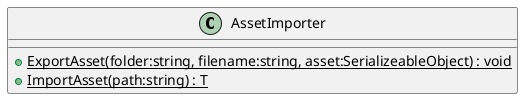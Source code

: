 @startuml
class AssetImporter {
    + {static} ExportAsset(folder:string, filename:string, asset:SerializeableObject) : void
    + {static} ImportAsset(path:string) : T
}
@enduml
